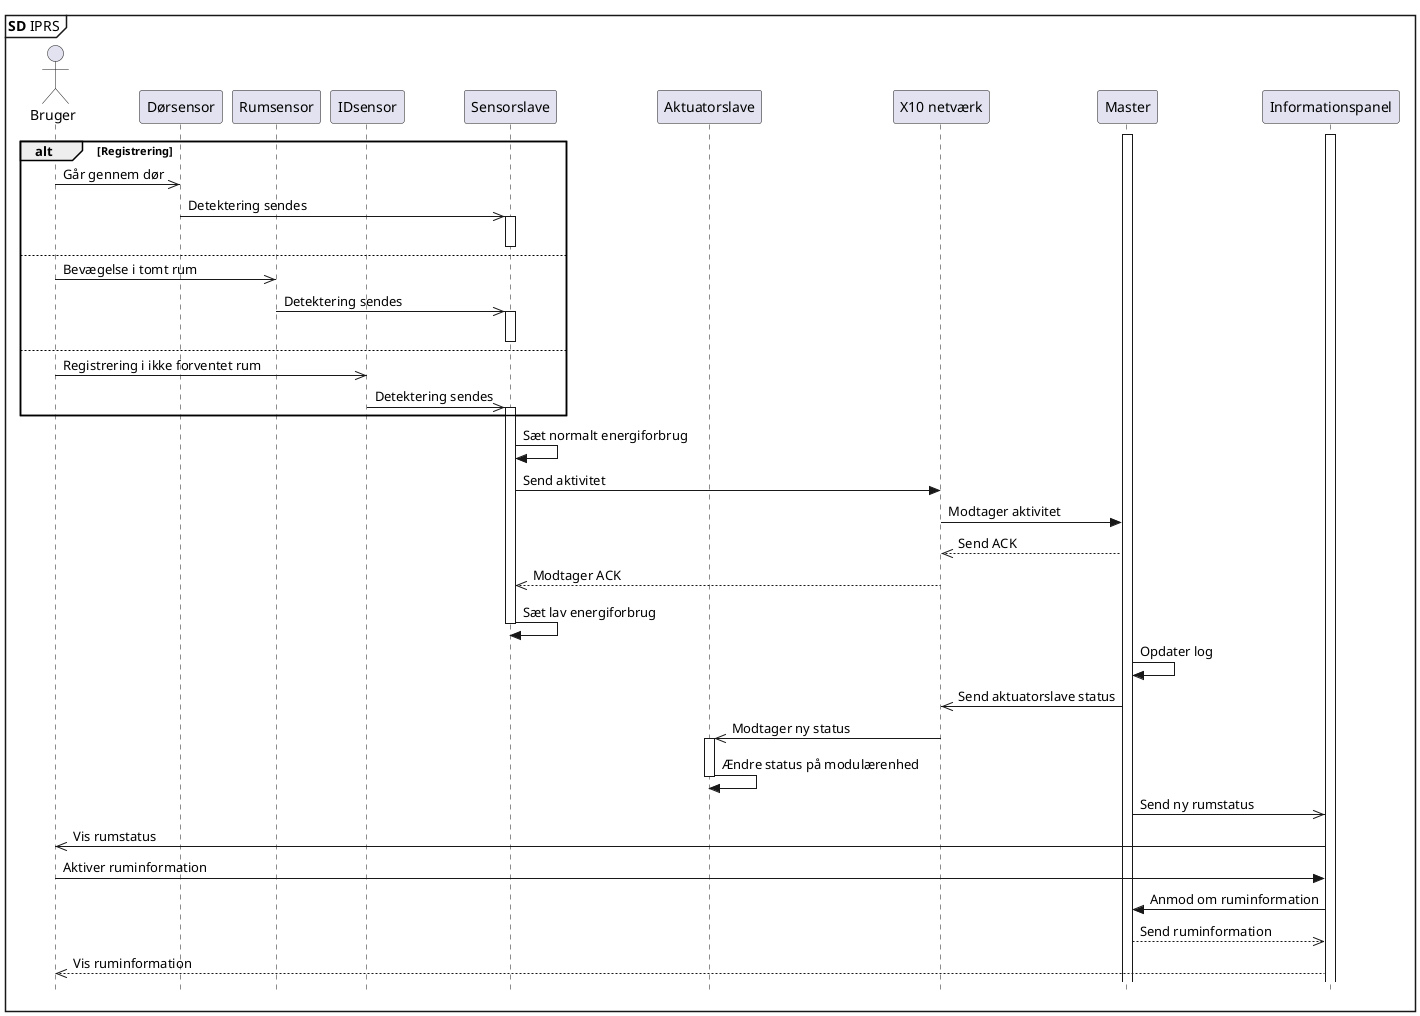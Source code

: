 @startuml System SD
skinparam style strictuml

mainframe **SD** IPRS

actor Bruger as bruger
participant "Dørsensor" as dør
participant "Rumsensor" as rum
participant "IDsensor" as ID
participant "Sensorslave" as SS
participant "Aktuatorslave" as AkS
participant "X10 netværk" as X10
participant "Master" as master
participant "Informationspanel" as panel

activate master
activate panel
alt Registrering
bruger ->> dør : Går gennem dør
dør ->> SS : Detektering sendes
activate SS
else
deactivate SS
bruger ->> rum : Bevægelse i tomt rum
rum ->> SS : Detektering sendes
activate SS
else
deactivate SS
bruger ->> ID : Registrering i ikke forventet rum
ID ->> SS : Detektering sendes
activate SS
end
SS -> SS : Sæt normalt energiforbrug
SS -> X10 : Send aktivitet
X10 -> master : Modtager aktivitet
X10 <<-- master : Send ACK
SS <<-- X10 : Modtager ACK
SS -> SS : Sæt lav energiforbrug
deactivate SS
master -> master : Opdater log
master ->> X10 : Send aktuatorslave status
X10 ->> AkS : Modtager ny status
activate AkS
AkS -> AkS : Ændre status på modulærenhed
deactivate AkS
master ->> panel : Send ny rumstatus
panel ->> bruger : Vis rumstatus
bruger -> panel : Aktiver ruminformation
panel -> master : Anmod om ruminformation
master -->> panel : Send ruminformation
bruger <<-- panel : Vis ruminformation
@enduml